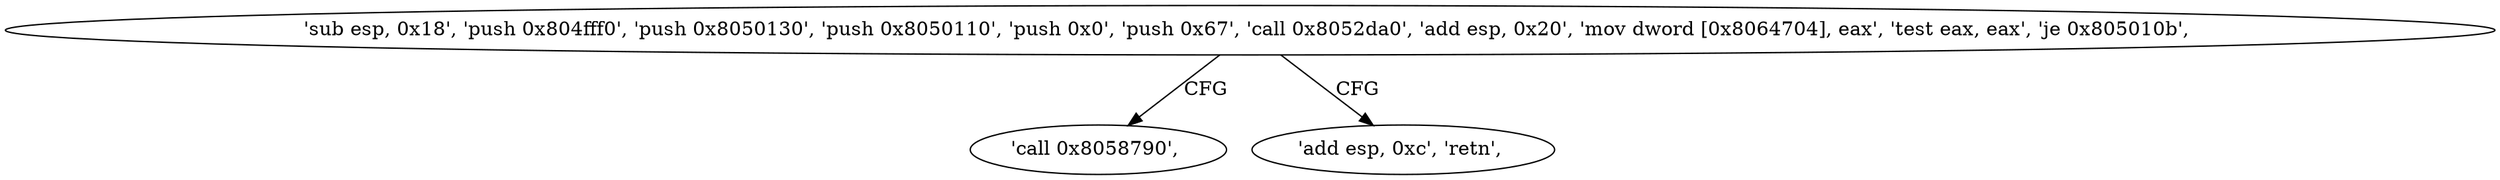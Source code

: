 digraph "func" {
"134545632" [label = "'sub esp, 0x18', 'push 0x804fff0', 'push 0x8050130', 'push 0x8050110', 'push 0x0', 'push 0x67', 'call 0x8052da0', 'add esp, 0x20', 'mov dword [0x8064704], eax', 'test eax, eax', 'je 0x805010b', " ]
"134545675" [label = "'call 0x8058790', " ]
"134545671" [label = "'add esp, 0xc', 'retn', " ]
"134545632" -> "134545675" [ label = "CFG" ]
"134545632" -> "134545671" [ label = "CFG" ]
}
